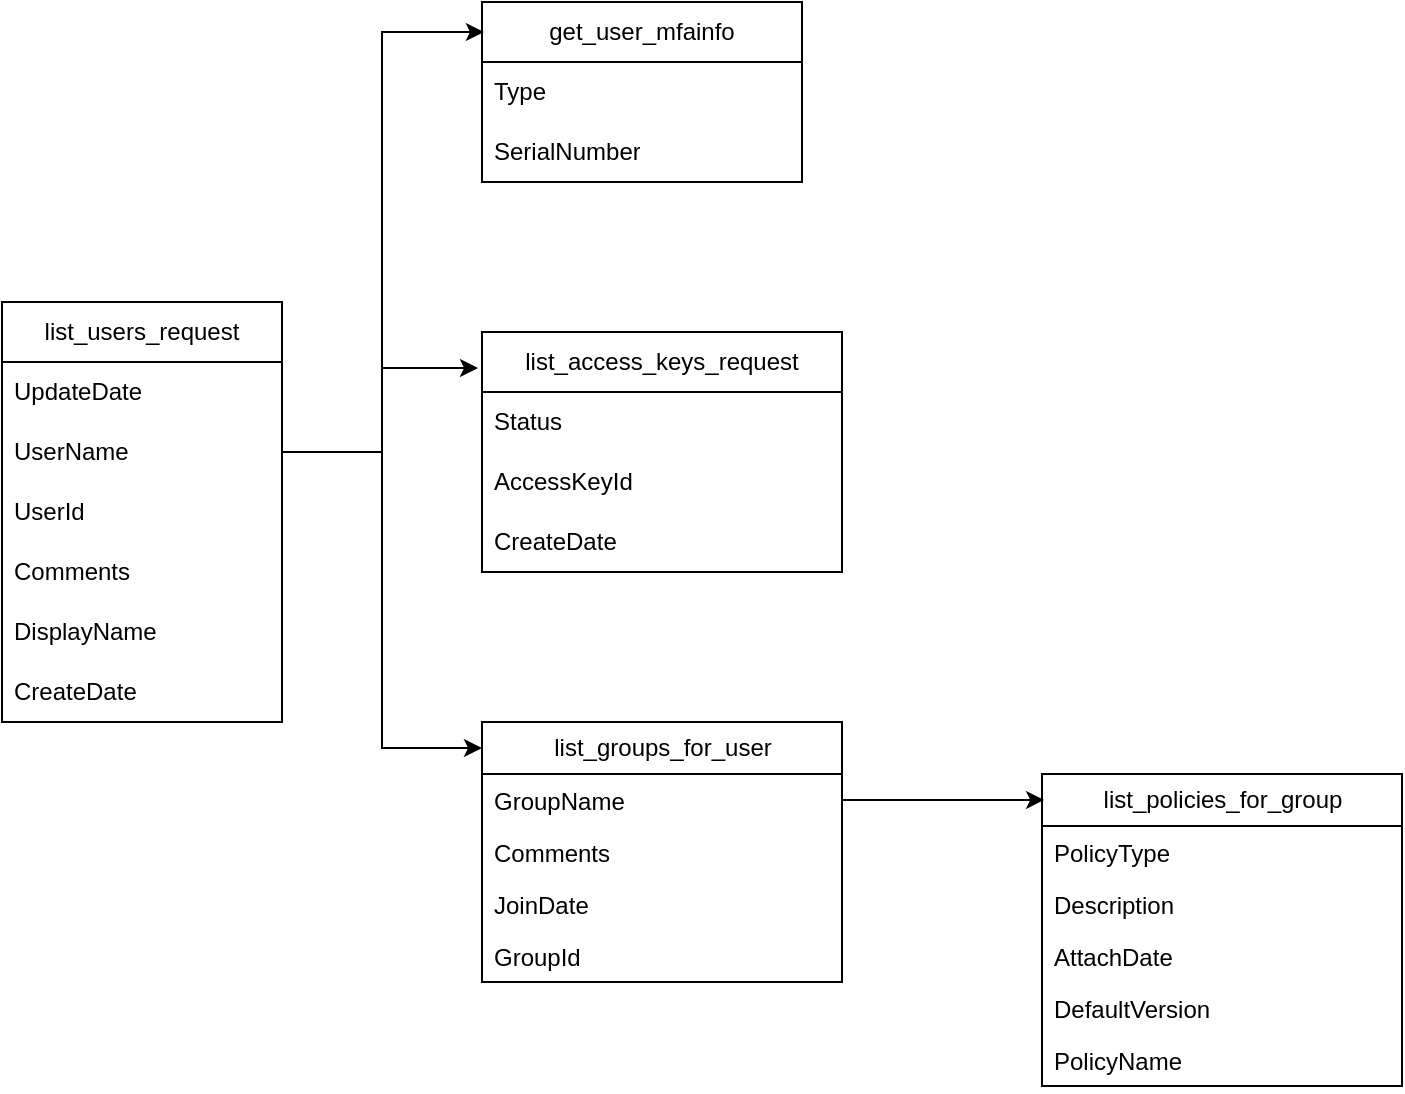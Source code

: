<mxfile version="24.6.4" type="github">
  <diagram name="第 1 页" id="qgJlCf7dbx8LFe6jDjku">
    <mxGraphModel dx="1426" dy="793" grid="1" gridSize="10" guides="1" tooltips="1" connect="1" arrows="1" fold="1" page="1" pageScale="1" pageWidth="827" pageHeight="1169" math="0" shadow="0">
      <root>
        <mxCell id="0" />
        <mxCell id="1" parent="0" />
        <mxCell id="kxppfkElTFDK9CEzVDiU-2" value="list_users_request" style="swimlane;fontStyle=0;childLayout=stackLayout;horizontal=1;startSize=30;horizontalStack=0;resizeParent=1;resizeParentMax=0;resizeLast=0;collapsible=1;marginBottom=0;whiteSpace=wrap;html=1;" vertex="1" parent="1">
          <mxGeometry x="100" y="210" width="140" height="210" as="geometry" />
        </mxCell>
        <mxCell id="kxppfkElTFDK9CEzVDiU-3" value="UpdateDate" style="text;strokeColor=none;fillColor=none;align=left;verticalAlign=middle;spacingLeft=4;spacingRight=4;overflow=hidden;points=[[0,0.5],[1,0.5]];portConstraint=eastwest;rotatable=0;whiteSpace=wrap;html=1;" vertex="1" parent="kxppfkElTFDK9CEzVDiU-2">
          <mxGeometry y="30" width="140" height="30" as="geometry" />
        </mxCell>
        <mxCell id="kxppfkElTFDK9CEzVDiU-4" value="UserName" style="text;strokeColor=none;fillColor=none;align=left;verticalAlign=middle;spacingLeft=4;spacingRight=4;overflow=hidden;points=[[0,0.5],[1,0.5]];portConstraint=eastwest;rotatable=0;whiteSpace=wrap;html=1;" vertex="1" parent="kxppfkElTFDK9CEzVDiU-2">
          <mxGeometry y="60" width="140" height="30" as="geometry" />
        </mxCell>
        <mxCell id="kxppfkElTFDK9CEzVDiU-5" value="UserId" style="text;strokeColor=none;fillColor=none;align=left;verticalAlign=middle;spacingLeft=4;spacingRight=4;overflow=hidden;points=[[0,0.5],[1,0.5]];portConstraint=eastwest;rotatable=0;whiteSpace=wrap;html=1;" vertex="1" parent="kxppfkElTFDK9CEzVDiU-2">
          <mxGeometry y="90" width="140" height="30" as="geometry" />
        </mxCell>
        <mxCell id="kxppfkElTFDK9CEzVDiU-6" value="Comments" style="text;strokeColor=none;fillColor=none;align=left;verticalAlign=middle;spacingLeft=4;spacingRight=4;overflow=hidden;points=[[0,0.5],[1,0.5]];portConstraint=eastwest;rotatable=0;whiteSpace=wrap;html=1;" vertex="1" parent="kxppfkElTFDK9CEzVDiU-2">
          <mxGeometry y="120" width="140" height="30" as="geometry" />
        </mxCell>
        <mxCell id="kxppfkElTFDK9CEzVDiU-7" value="DisplayName" style="text;strokeColor=none;fillColor=none;align=left;verticalAlign=middle;spacingLeft=4;spacingRight=4;overflow=hidden;points=[[0,0.5],[1,0.5]];portConstraint=eastwest;rotatable=0;whiteSpace=wrap;html=1;" vertex="1" parent="kxppfkElTFDK9CEzVDiU-2">
          <mxGeometry y="150" width="140" height="30" as="geometry" />
        </mxCell>
        <mxCell id="kxppfkElTFDK9CEzVDiU-8" value="CreateDate" style="text;strokeColor=none;fillColor=none;align=left;verticalAlign=middle;spacingLeft=4;spacingRight=4;overflow=hidden;points=[[0,0.5],[1,0.5]];portConstraint=eastwest;rotatable=0;whiteSpace=wrap;html=1;" vertex="1" parent="kxppfkElTFDK9CEzVDiU-2">
          <mxGeometry y="180" width="140" height="30" as="geometry" />
        </mxCell>
        <mxCell id="kxppfkElTFDK9CEzVDiU-9" value="get_user_mfainfo" style="swimlane;fontStyle=0;childLayout=stackLayout;horizontal=1;startSize=30;horizontalStack=0;resizeParent=1;resizeParentMax=0;resizeLast=0;collapsible=1;marginBottom=0;whiteSpace=wrap;html=1;" vertex="1" parent="1">
          <mxGeometry x="340" y="60" width="160" height="90" as="geometry" />
        </mxCell>
        <mxCell id="kxppfkElTFDK9CEzVDiU-10" value="Type" style="text;strokeColor=none;fillColor=none;align=left;verticalAlign=middle;spacingLeft=4;spacingRight=4;overflow=hidden;points=[[0,0.5],[1,0.5]];portConstraint=eastwest;rotatable=0;whiteSpace=wrap;html=1;" vertex="1" parent="kxppfkElTFDK9CEzVDiU-9">
          <mxGeometry y="30" width="160" height="30" as="geometry" />
        </mxCell>
        <mxCell id="kxppfkElTFDK9CEzVDiU-11" value="SerialNumber" style="text;strokeColor=none;fillColor=none;align=left;verticalAlign=middle;spacingLeft=4;spacingRight=4;overflow=hidden;points=[[0,0.5],[1,0.5]];portConstraint=eastwest;rotatable=0;whiteSpace=wrap;html=1;" vertex="1" parent="kxppfkElTFDK9CEzVDiU-9">
          <mxGeometry y="60" width="160" height="30" as="geometry" />
        </mxCell>
        <mxCell id="kxppfkElTFDK9CEzVDiU-15" value="list_access_keys_request" style="swimlane;fontStyle=0;childLayout=stackLayout;horizontal=1;startSize=30;horizontalStack=0;resizeParent=1;resizeParentMax=0;resizeLast=0;collapsible=1;marginBottom=0;whiteSpace=wrap;html=1;" vertex="1" parent="1">
          <mxGeometry x="340" y="225" width="180" height="120" as="geometry" />
        </mxCell>
        <mxCell id="kxppfkElTFDK9CEzVDiU-16" value="Status" style="text;strokeColor=none;fillColor=none;align=left;verticalAlign=middle;spacingLeft=4;spacingRight=4;overflow=hidden;points=[[0,0.5],[1,0.5]];portConstraint=eastwest;rotatable=0;whiteSpace=wrap;html=1;" vertex="1" parent="kxppfkElTFDK9CEzVDiU-15">
          <mxGeometry y="30" width="180" height="30" as="geometry" />
        </mxCell>
        <mxCell id="kxppfkElTFDK9CEzVDiU-17" value="AccessKeyId" style="text;strokeColor=none;fillColor=none;align=left;verticalAlign=middle;spacingLeft=4;spacingRight=4;overflow=hidden;points=[[0,0.5],[1,0.5]];portConstraint=eastwest;rotatable=0;whiteSpace=wrap;html=1;" vertex="1" parent="kxppfkElTFDK9CEzVDiU-15">
          <mxGeometry y="60" width="180" height="30" as="geometry" />
        </mxCell>
        <mxCell id="kxppfkElTFDK9CEzVDiU-18" value="CreateDate" style="text;strokeColor=none;fillColor=none;align=left;verticalAlign=middle;spacingLeft=4;spacingRight=4;overflow=hidden;points=[[0,0.5],[1,0.5]];portConstraint=eastwest;rotatable=0;whiteSpace=wrap;html=1;" vertex="1" parent="kxppfkElTFDK9CEzVDiU-15">
          <mxGeometry y="90" width="180" height="30" as="geometry" />
        </mxCell>
        <mxCell id="kxppfkElTFDK9CEzVDiU-19" style="edgeStyle=orthogonalEdgeStyle;rounded=0;orthogonalLoop=1;jettySize=auto;html=1;entryX=-0.011;entryY=0.15;entryDx=0;entryDy=0;entryPerimeter=0;" edge="1" parent="1" source="kxppfkElTFDK9CEzVDiU-4" target="kxppfkElTFDK9CEzVDiU-15">
          <mxGeometry relative="1" as="geometry" />
        </mxCell>
        <mxCell id="kxppfkElTFDK9CEzVDiU-20" style="edgeStyle=orthogonalEdgeStyle;rounded=0;orthogonalLoop=1;jettySize=auto;html=1;exitX=1;exitY=0.5;exitDx=0;exitDy=0;entryX=0.006;entryY=0.167;entryDx=0;entryDy=0;entryPerimeter=0;" edge="1" parent="1" source="kxppfkElTFDK9CEzVDiU-4" target="kxppfkElTFDK9CEzVDiU-9">
          <mxGeometry relative="1" as="geometry" />
        </mxCell>
        <mxCell id="kxppfkElTFDK9CEzVDiU-21" value="list_policies_for_group" style="swimlane;fontStyle=0;childLayout=stackLayout;horizontal=1;startSize=26;fillColor=none;horizontalStack=0;resizeParent=1;resizeParentMax=0;resizeLast=0;collapsible=1;marginBottom=0;html=1;" vertex="1" parent="1">
          <mxGeometry x="620" y="446" width="180" height="156" as="geometry" />
        </mxCell>
        <mxCell id="kxppfkElTFDK9CEzVDiU-22" value="PolicyType" style="text;strokeColor=none;fillColor=none;align=left;verticalAlign=top;spacingLeft=4;spacingRight=4;overflow=hidden;rotatable=0;points=[[0,0.5],[1,0.5]];portConstraint=eastwest;whiteSpace=wrap;html=1;" vertex="1" parent="kxppfkElTFDK9CEzVDiU-21">
          <mxGeometry y="26" width="180" height="26" as="geometry" />
        </mxCell>
        <mxCell id="kxppfkElTFDK9CEzVDiU-23" value="Description" style="text;strokeColor=none;fillColor=none;align=left;verticalAlign=top;spacingLeft=4;spacingRight=4;overflow=hidden;rotatable=0;points=[[0,0.5],[1,0.5]];portConstraint=eastwest;whiteSpace=wrap;html=1;" vertex="1" parent="kxppfkElTFDK9CEzVDiU-21">
          <mxGeometry y="52" width="180" height="26" as="geometry" />
        </mxCell>
        <mxCell id="kxppfkElTFDK9CEzVDiU-24" value="AttachDate" style="text;strokeColor=none;fillColor=none;align=left;verticalAlign=top;spacingLeft=4;spacingRight=4;overflow=hidden;rotatable=0;points=[[0,0.5],[1,0.5]];portConstraint=eastwest;whiteSpace=wrap;html=1;" vertex="1" parent="kxppfkElTFDK9CEzVDiU-21">
          <mxGeometry y="78" width="180" height="26" as="geometry" />
        </mxCell>
        <mxCell id="kxppfkElTFDK9CEzVDiU-26" value="DefaultVersion" style="text;strokeColor=none;fillColor=none;align=left;verticalAlign=top;spacingLeft=4;spacingRight=4;overflow=hidden;rotatable=0;points=[[0,0.5],[1,0.5]];portConstraint=eastwest;whiteSpace=wrap;html=1;" vertex="1" parent="kxppfkElTFDK9CEzVDiU-21">
          <mxGeometry y="104" width="180" height="26" as="geometry" />
        </mxCell>
        <mxCell id="kxppfkElTFDK9CEzVDiU-27" value="PolicyName" style="text;strokeColor=none;fillColor=none;align=left;verticalAlign=top;spacingLeft=4;spacingRight=4;overflow=hidden;rotatable=0;points=[[0,0.5],[1,0.5]];portConstraint=eastwest;whiteSpace=wrap;html=1;" vertex="1" parent="kxppfkElTFDK9CEzVDiU-21">
          <mxGeometry y="130" width="180" height="26" as="geometry" />
        </mxCell>
        <mxCell id="kxppfkElTFDK9CEzVDiU-28" value="list_groups_for_user" style="swimlane;fontStyle=0;childLayout=stackLayout;horizontal=1;startSize=26;fillColor=none;horizontalStack=0;resizeParent=1;resizeParentMax=0;resizeLast=0;collapsible=1;marginBottom=0;html=1;" vertex="1" parent="1">
          <mxGeometry x="340" y="420" width="180" height="130" as="geometry" />
        </mxCell>
        <mxCell id="kxppfkElTFDK9CEzVDiU-29" value="GroupName" style="text;strokeColor=none;fillColor=none;align=left;verticalAlign=top;spacingLeft=4;spacingRight=4;overflow=hidden;rotatable=0;points=[[0,0.5],[1,0.5]];portConstraint=eastwest;whiteSpace=wrap;html=1;" vertex="1" parent="kxppfkElTFDK9CEzVDiU-28">
          <mxGeometry y="26" width="180" height="26" as="geometry" />
        </mxCell>
        <mxCell id="kxppfkElTFDK9CEzVDiU-30" value="Comments" style="text;strokeColor=none;fillColor=none;align=left;verticalAlign=top;spacingLeft=4;spacingRight=4;overflow=hidden;rotatable=0;points=[[0,0.5],[1,0.5]];portConstraint=eastwest;whiteSpace=wrap;html=1;" vertex="1" parent="kxppfkElTFDK9CEzVDiU-28">
          <mxGeometry y="52" width="180" height="26" as="geometry" />
        </mxCell>
        <mxCell id="kxppfkElTFDK9CEzVDiU-31" value="JoinDate" style="text;strokeColor=none;fillColor=none;align=left;verticalAlign=top;spacingLeft=4;spacingRight=4;overflow=hidden;rotatable=0;points=[[0,0.5],[1,0.5]];portConstraint=eastwest;whiteSpace=wrap;html=1;" vertex="1" parent="kxppfkElTFDK9CEzVDiU-28">
          <mxGeometry y="78" width="180" height="26" as="geometry" />
        </mxCell>
        <mxCell id="kxppfkElTFDK9CEzVDiU-32" value="GroupId" style="text;strokeColor=none;fillColor=none;align=left;verticalAlign=top;spacingLeft=4;spacingRight=4;overflow=hidden;rotatable=0;points=[[0,0.5],[1,0.5]];portConstraint=eastwest;whiteSpace=wrap;html=1;" vertex="1" parent="kxppfkElTFDK9CEzVDiU-28">
          <mxGeometry y="104" width="180" height="26" as="geometry" />
        </mxCell>
        <mxCell id="kxppfkElTFDK9CEzVDiU-33" style="edgeStyle=orthogonalEdgeStyle;rounded=0;orthogonalLoop=1;jettySize=auto;html=1;exitX=1;exitY=0.5;exitDx=0;exitDy=0;entryX=0.006;entryY=0.083;entryDx=0;entryDy=0;entryPerimeter=0;" edge="1" parent="1" source="kxppfkElTFDK9CEzVDiU-29" target="kxppfkElTFDK9CEzVDiU-21">
          <mxGeometry relative="1" as="geometry" />
        </mxCell>
        <mxCell id="kxppfkElTFDK9CEzVDiU-34" style="edgeStyle=orthogonalEdgeStyle;rounded=0;orthogonalLoop=1;jettySize=auto;html=1;exitX=1;exitY=0.5;exitDx=0;exitDy=0;entryX=0;entryY=0.1;entryDx=0;entryDy=0;entryPerimeter=0;" edge="1" parent="1" source="kxppfkElTFDK9CEzVDiU-4" target="kxppfkElTFDK9CEzVDiU-28">
          <mxGeometry relative="1" as="geometry" />
        </mxCell>
      </root>
    </mxGraphModel>
  </diagram>
</mxfile>
